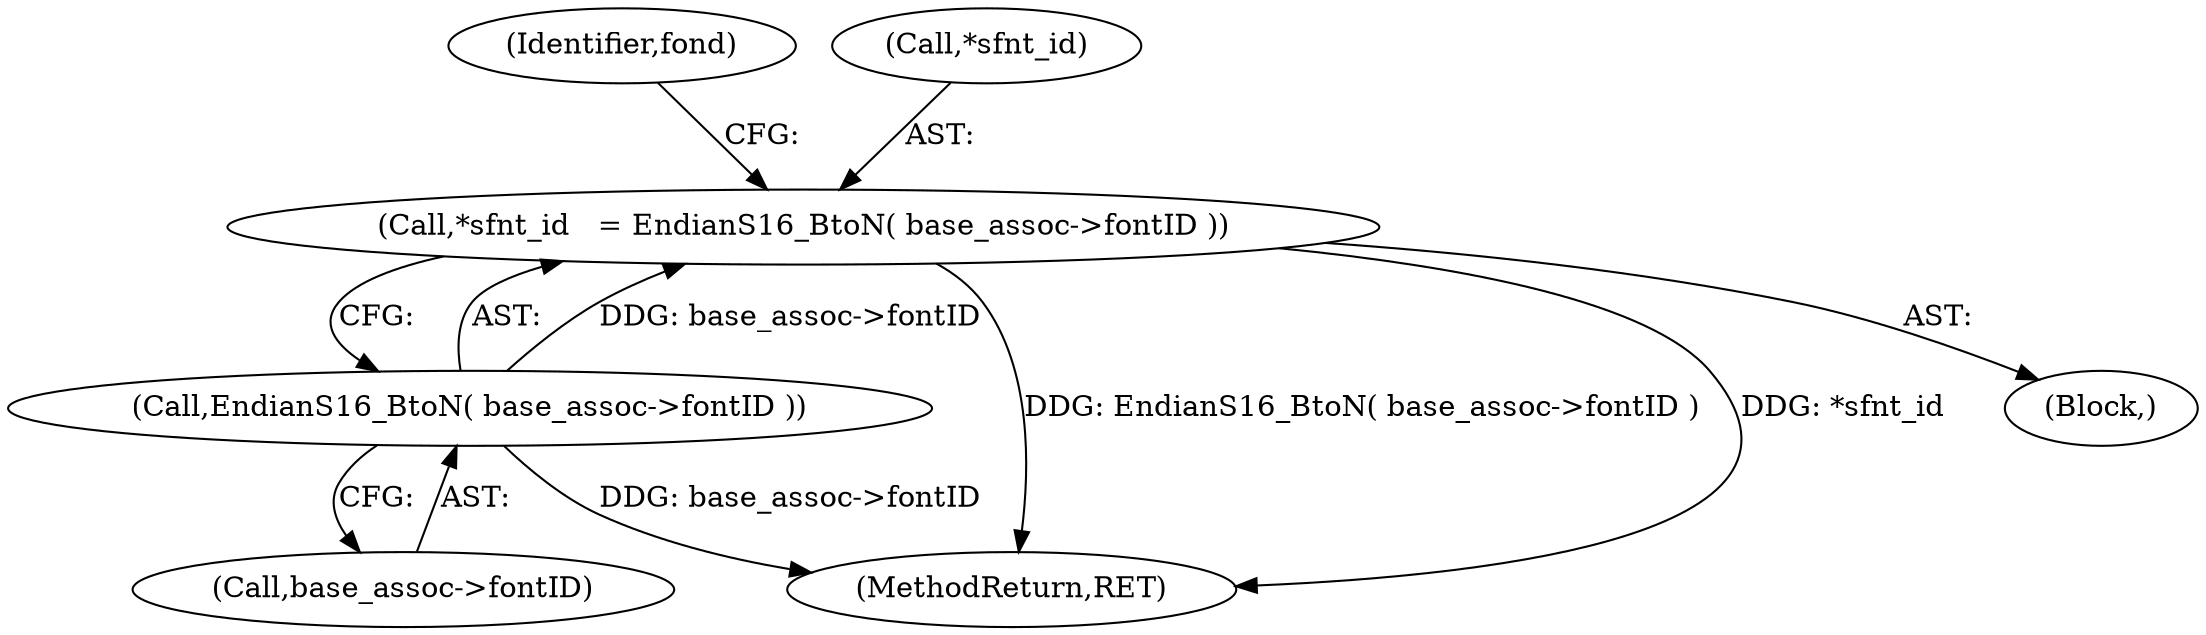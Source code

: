 digraph "0_savannah_18a8f0d9943369449bc4de92d411c78fb08d616c@pointer" {
"1000190" [label="(Call,*sfnt_id   = EndianS16_BtoN( base_assoc->fontID ))"];
"1000193" [label="(Call,EndianS16_BtoN( base_assoc->fontID ))"];
"1000193" [label="(Call,EndianS16_BtoN( base_assoc->fontID ))"];
"1000200" [label="(Identifier,fond)"];
"1000403" [label="(MethodReturn,RET)"];
"1000190" [label="(Call,*sfnt_id   = EndianS16_BtoN( base_assoc->fontID ))"];
"1000185" [label="(Block,)"];
"1000194" [label="(Call,base_assoc->fontID)"];
"1000191" [label="(Call,*sfnt_id)"];
"1000190" -> "1000185"  [label="AST: "];
"1000190" -> "1000193"  [label="CFG: "];
"1000191" -> "1000190"  [label="AST: "];
"1000193" -> "1000190"  [label="AST: "];
"1000200" -> "1000190"  [label="CFG: "];
"1000190" -> "1000403"  [label="DDG: EndianS16_BtoN( base_assoc->fontID )"];
"1000190" -> "1000403"  [label="DDG: *sfnt_id"];
"1000193" -> "1000190"  [label="DDG: base_assoc->fontID"];
"1000193" -> "1000194"  [label="CFG: "];
"1000194" -> "1000193"  [label="AST: "];
"1000193" -> "1000403"  [label="DDG: base_assoc->fontID"];
}
